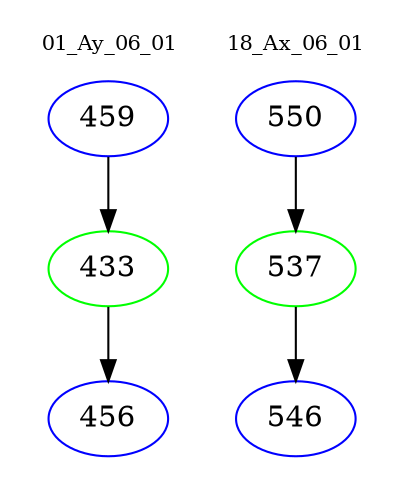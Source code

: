 digraph{
subgraph cluster_0 {
color = white
label = "01_Ay_06_01";
fontsize=10;
T0_459 [label="459", color="blue"]
T0_459 -> T0_433 [color="black"]
T0_433 [label="433", color="green"]
T0_433 -> T0_456 [color="black"]
T0_456 [label="456", color="blue"]
}
subgraph cluster_1 {
color = white
label = "18_Ax_06_01";
fontsize=10;
T1_550 [label="550", color="blue"]
T1_550 -> T1_537 [color="black"]
T1_537 [label="537", color="green"]
T1_537 -> T1_546 [color="black"]
T1_546 [label="546", color="blue"]
}
}
